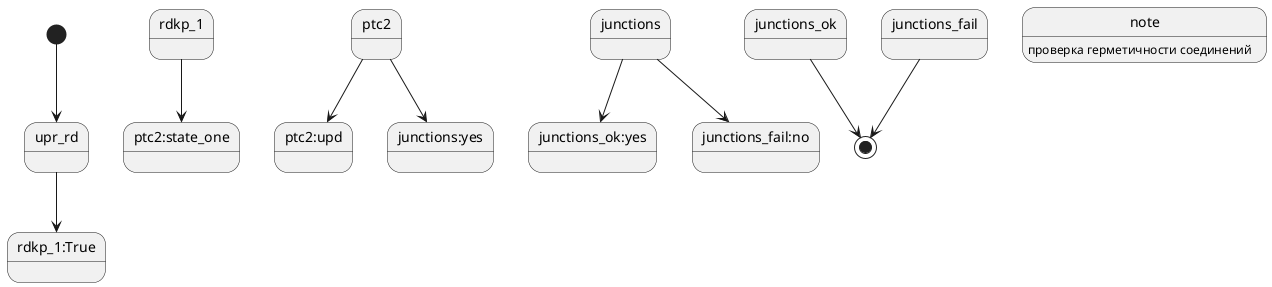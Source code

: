 
@startuml
[*]-->upr_rd
upr_rd-->rdkp_1:True
rdkp_1-->ptc2:state_one
ptc2-->ptc2:upd
ptc2-->junctions:yes
junctions-->junctions_ok:yes
junctions-->junctions_fail:no
junctions_ok-->[*]
junctions_fail-->[*]
note:проверка герметичности соединений
@enduml
